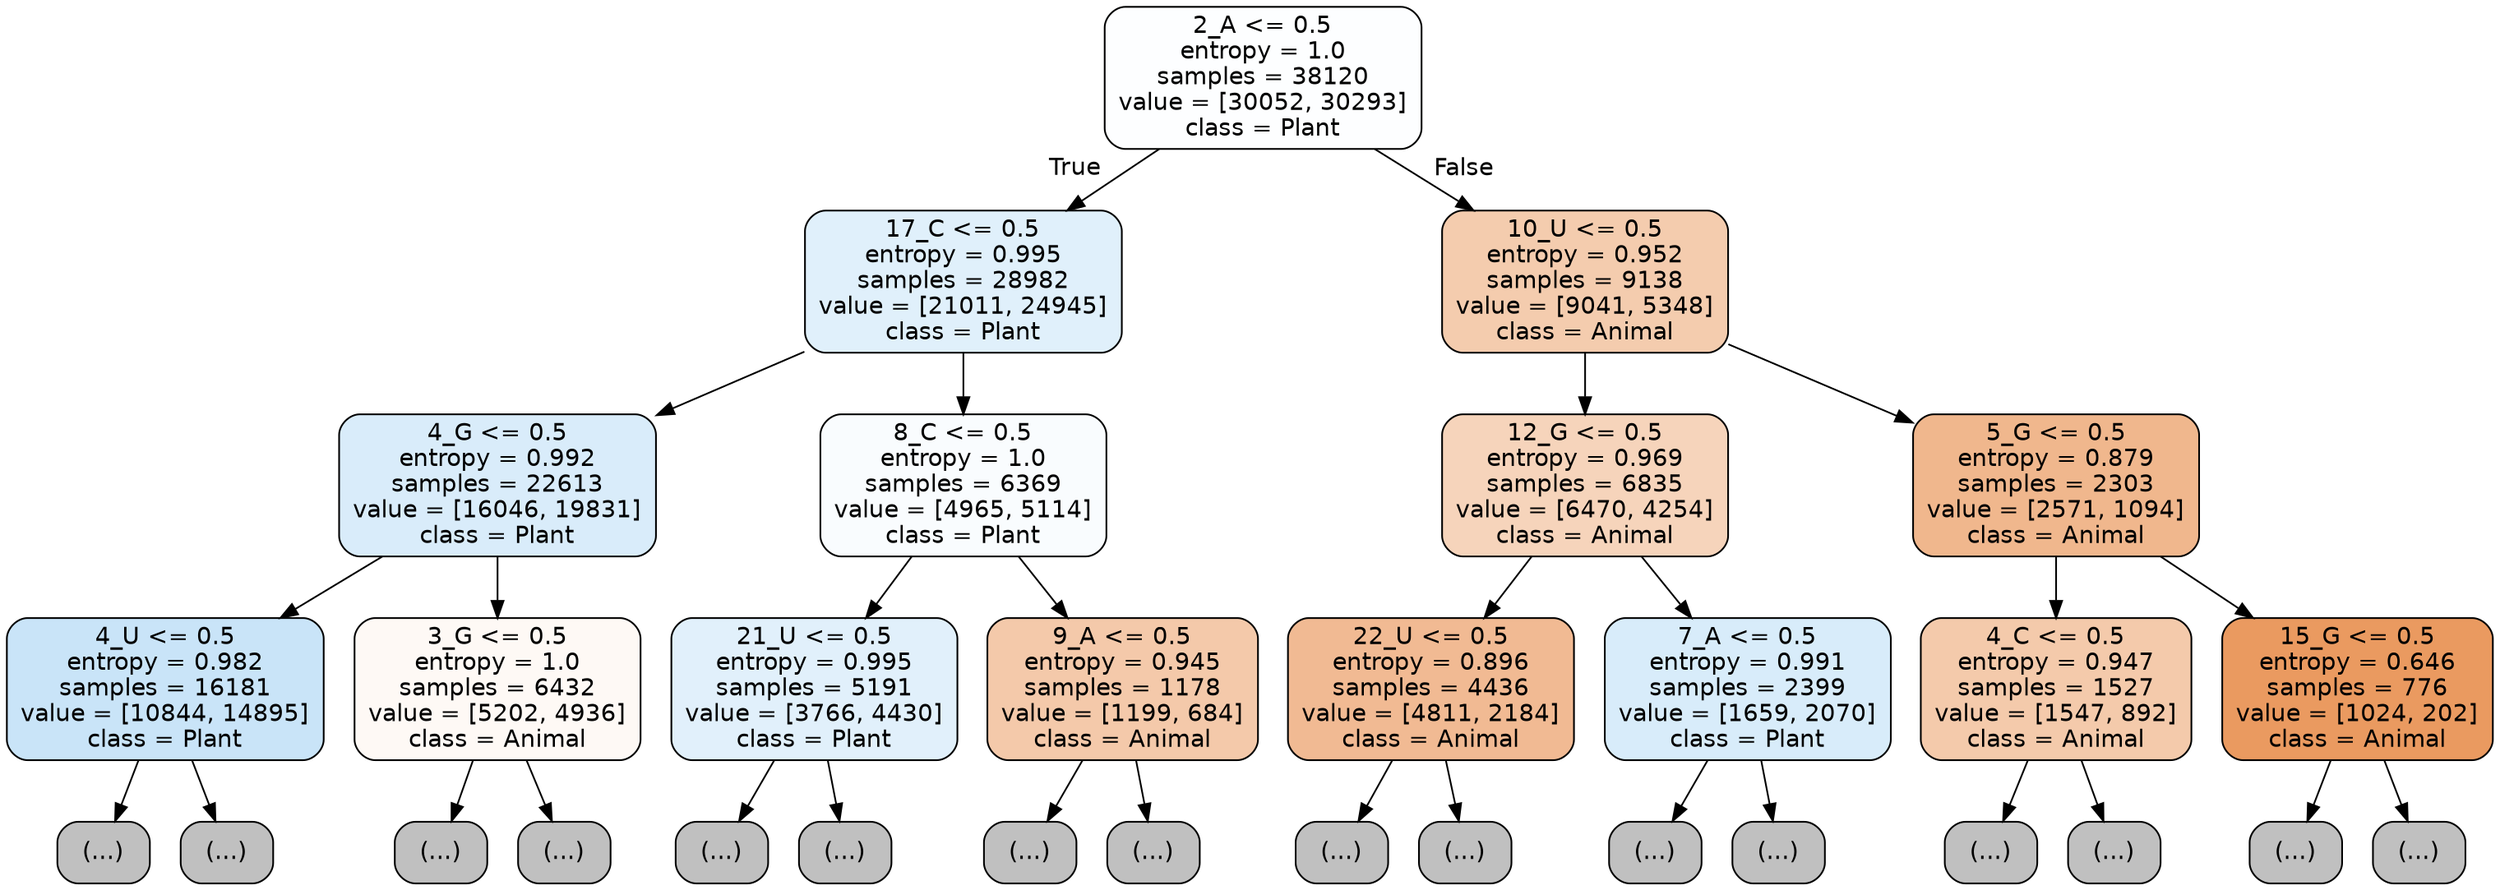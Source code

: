 digraph Tree {
node [shape=box, style="filled, rounded", color="black", fontname="helvetica"] ;
edge [fontname="helvetica"] ;
0 [label="2_A <= 0.5\nentropy = 1.0\nsamples = 38120\nvalue = [30052, 30293]\nclass = Plant", fillcolor="#fdfeff"] ;
1 [label="17_C <= 0.5\nentropy = 0.995\nsamples = 28982\nvalue = [21011, 24945]\nclass = Plant", fillcolor="#e0f0fb"] ;
0 -> 1 [labeldistance=2.5, labelangle=45, headlabel="True"] ;
2 [label="4_G <= 0.5\nentropy = 0.992\nsamples = 22613\nvalue = [16046, 19831]\nclass = Plant", fillcolor="#d9ecfa"] ;
1 -> 2 ;
3 [label="4_U <= 0.5\nentropy = 0.982\nsamples = 16181\nvalue = [10844, 14895]\nclass = Plant", fillcolor="#c9e4f8"] ;
2 -> 3 ;
4 [label="(...)", fillcolor="#C0C0C0"] ;
3 -> 4 ;
4491 [label="(...)", fillcolor="#C0C0C0"] ;
3 -> 4491 ;
6736 [label="3_G <= 0.5\nentropy = 1.0\nsamples = 6432\nvalue = [5202, 4936]\nclass = Animal", fillcolor="#fef9f5"] ;
2 -> 6736 ;
6737 [label="(...)", fillcolor="#C0C0C0"] ;
6736 -> 6737 ;
8860 [label="(...)", fillcolor="#C0C0C0"] ;
6736 -> 8860 ;
9687 [label="8_C <= 0.5\nentropy = 1.0\nsamples = 6369\nvalue = [4965, 5114]\nclass = Plant", fillcolor="#f9fcfe"] ;
1 -> 9687 ;
9688 [label="21_U <= 0.5\nentropy = 0.995\nsamples = 5191\nvalue = [3766, 4430]\nclass = Plant", fillcolor="#e1f0fb"] ;
9687 -> 9688 ;
9689 [label="(...)", fillcolor="#C0C0C0"] ;
9688 -> 9689 ;
11480 [label="(...)", fillcolor="#C0C0C0"] ;
9688 -> 11480 ;
11975 [label="9_A <= 0.5\nentropy = 0.945\nsamples = 1178\nvalue = [1199, 684]\nclass = Animal", fillcolor="#f4c9aa"] ;
9687 -> 11975 ;
11976 [label="(...)", fillcolor="#C0C0C0"] ;
11975 -> 11976 ;
12471 [label="(...)", fillcolor="#C0C0C0"] ;
11975 -> 12471 ;
12700 [label="10_U <= 0.5\nentropy = 0.952\nsamples = 9138\nvalue = [9041, 5348]\nclass = Animal", fillcolor="#f4ccae"] ;
0 -> 12700 [labeldistance=2.5, labelangle=-45, headlabel="False"] ;
12701 [label="12_G <= 0.5\nentropy = 0.969\nsamples = 6835\nvalue = [6470, 4254]\nclass = Animal", fillcolor="#f6d4bb"] ;
12700 -> 12701 ;
12702 [label="22_U <= 0.5\nentropy = 0.896\nsamples = 4436\nvalue = [4811, 2184]\nclass = Animal", fillcolor="#f1ba93"] ;
12701 -> 12702 ;
12703 [label="(...)", fillcolor="#C0C0C0"] ;
12702 -> 12703 ;
14652 [label="(...)", fillcolor="#C0C0C0"] ;
12702 -> 14652 ;
14877 [label="7_A <= 0.5\nentropy = 0.991\nsamples = 2399\nvalue = [1659, 2070]\nclass = Plant", fillcolor="#d8ecfa"] ;
12701 -> 14877 ;
14878 [label="(...)", fillcolor="#C0C0C0"] ;
14877 -> 14878 ;
15427 [label="(...)", fillcolor="#C0C0C0"] ;
14877 -> 15427 ;
15654 [label="5_G <= 0.5\nentropy = 0.879\nsamples = 2303\nvalue = [2571, 1094]\nclass = Animal", fillcolor="#f0b78d"] ;
12700 -> 15654 ;
15655 [label="4_C <= 0.5\nentropy = 0.947\nsamples = 1527\nvalue = [1547, 892]\nclass = Animal", fillcolor="#f4caab"] ;
15654 -> 15655 ;
15656 [label="(...)", fillcolor="#C0C0C0"] ;
15655 -> 15656 ;
16263 [label="(...)", fillcolor="#C0C0C0"] ;
15655 -> 16263 ;
16442 [label="15_G <= 0.5\nentropy = 0.646\nsamples = 776\nvalue = [1024, 202]\nclass = Animal", fillcolor="#ea9a60"] ;
15654 -> 16442 ;
16443 [label="(...)", fillcolor="#C0C0C0"] ;
16442 -> 16443 ;
16648 [label="(...)", fillcolor="#C0C0C0"] ;
16442 -> 16648 ;
}